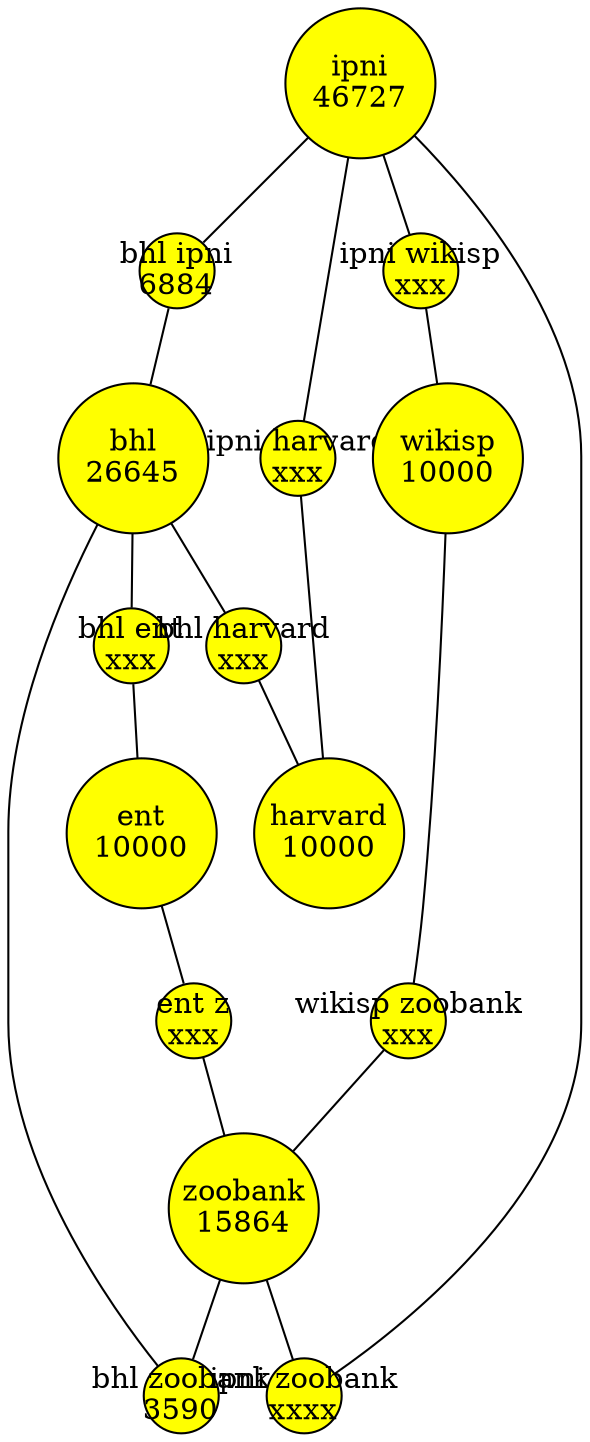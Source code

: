 

graph G {
  node_ipni [shape=circle,fillcolor="yellow",style=filled,label="ipni\n46727",fixedsize=true,width="1"];


  node_bhl [shape=circle,fillcolor="yellow",style=filled,label="bhl\n26645",fixedsize=true,width="1"];


  node_bhl_ipni [shape=circle,fillcolor="yellow",style=filled,label="bhl ipni\n6884",fixedsize=true,width="0.5"];

  node_zoobank [shape=circle,fillcolor="yellow",style=filled,label="zoobank\n15864",fixedsize=true,width="1"];
  


  node_bhl_zoobank [shape=circle,fillcolor="yellow",style=filled,label="bhl zoobank\n3590",fixedsize=true,width="0.5"];

  node_ipni_zoobank [shape=circle,fillcolor="yellow",style=filled,label="ipni zoobank\nxxxx",fixedsize=true,width="0.5"];


  node_ent [shape=circle,fillcolor="yellow",style=filled,label="ent\n10000",fixedsize=true,width="1"];
  node_bhl_ent [shape=circle,fillcolor="yellow",style=filled,label="bhl ent\nxxx",fixedsize=true,width="0.5"];
  node_ent_zoobank [shape=circle,fillcolor="yellow",style=filled,label="ent z\nxxx",fixedsize=true,width="0.5"];

  node_harvard [shape=circle,fillcolor="yellow",style=filled,label="harvard\n10000",fixedsize=true,width="1"];
  node_bhl_harvard [shape=circle,fillcolor="yellow",style=filled,label="bhl harvard\nxxx",fixedsize=true,width="0.5"];
  node_ipni_harvard [shape=circle,fillcolor="yellow",style=filled,label="ipni harvard\nxxx",fixedsize=true,width="0.5"];

  node_wikisp [shape=circle,fillcolor="yellow",style=filled,label="wikisp\n10000",fixedsize=true,width="1"];
  node_wikisp_zoobank[shape=circle,fillcolor="yellow",style=filled,label="wikisp zoobank\nxxx",fixedsize=true,width="0.5"];
  node_ipni_wikisp [shape=circle,fillcolor="yellow",style=filled,label="ipni wikisp\nxxx",fixedsize=true,width="0.5"];

/*
  node_bhl_wikisp [shape=circle,fillcolor="yellow",style=filled,label="bhl wikisp\nxxx",fixedsize=true,width="0.5"];

*/
  
  /*
    [["ipni"]] => 46727
    [["orcid"]] => 514171
    [["bhl"]] => 26645
    [["zoobank"]] => 15864
    [["ipni","orcid"]] => 407
    [["orcid","zoobank"]] => 1141
    [["bhl","ipni"]] => 6884
    [["bhl","zoobank"]] => 3590
    [["bhl","orcid"]] => 722
    [["bhl","ipni","orcid"]] => 97
  */

 node_ipni -- node_bhl_ipni -- node_bhl;
 
 
 node_zoobank -- node_bhl_zoobank -- node_bhl;
 
 node_zoobank -- node_ipni_zoobank -- node_ipni;
 
 node_ipni -- node_ipni_harvard -- node_harvard;
 node_bhl -- node_bhl_harvard -- node_harvard;
 
 
 node_ent -- node_ent_zoobank -- node_zoobank;
 node_bhl-- node_bhl_ent -- node_ent;

 
 node_wikisp -- node_wikisp_zoobank -- node_zoobank;
 node_ipni-- node_ipni_wikisp -- node_wikisp;

/*
 node_bhl-- node_bhl_wikisp -- node_wikisp;
 
 */
 
 /*
 
 
  node_bhl_zoobank -- node_ipni_zoobank -- node_bhl_ipni;*/

 
	

}